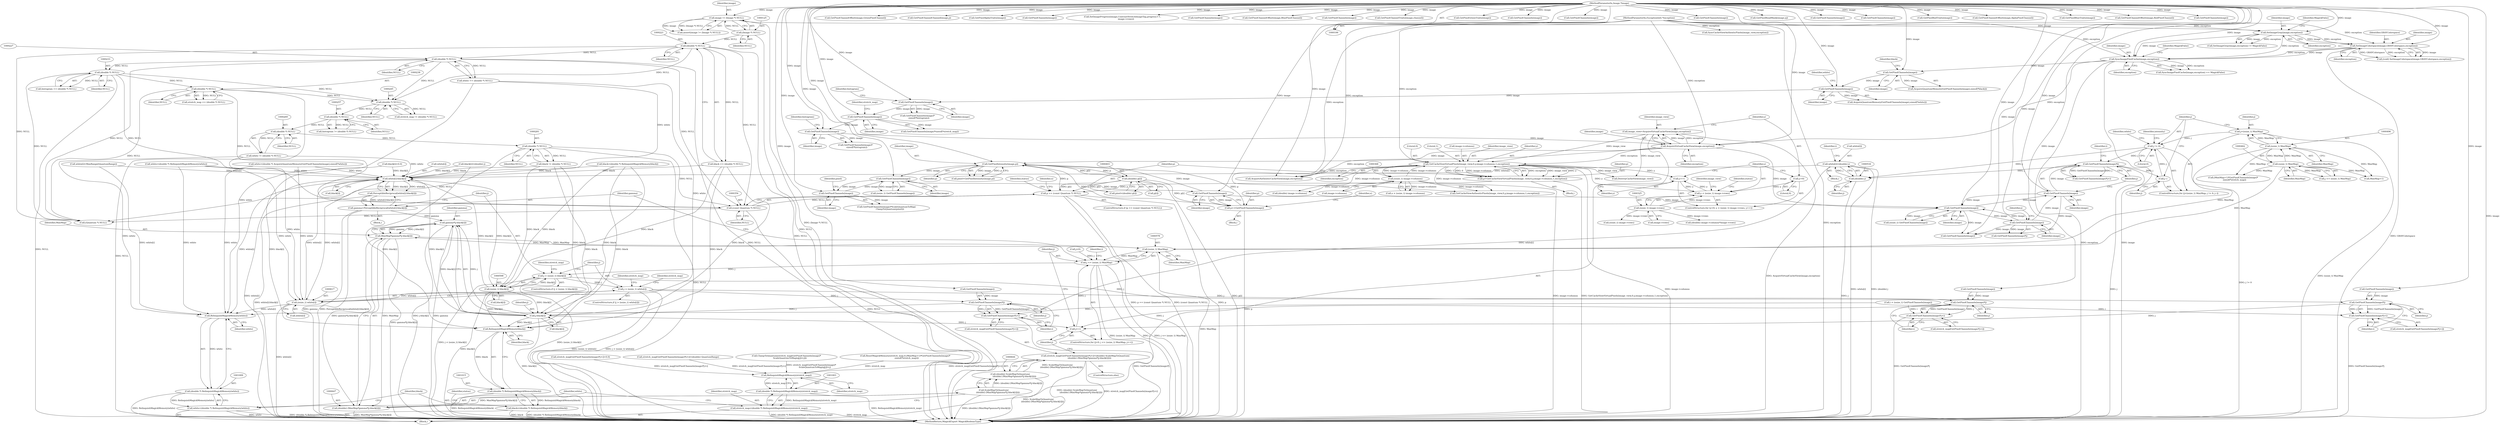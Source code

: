 digraph "0_ImageMagick_76401e172ea3a55182be2b8e2aca4d07270f6da6@array" {
"1000529" [label="(Call,white[i]=(double) j)"];
"1000533" [label="(Call,(double) j)"];
"1000498" [label="(Call,j != 0)"];
"1000493" [label="(Call,j=(ssize_t) MaxMap)"];
"1000495" [label="(Call,(ssize_t) MaxMap)"];
"1000461" [label="(Call,(ssize_t) MaxMap)"];
"1000501" [label="(Call,j--)"];
"1000509" [label="(Call,GetPixelChannels(image)*j)"];
"1000510" [label="(Call,GetPixelChannels(image))"];
"1000473" [label="(Call,GetPixelChannels(image))"];
"1000434" [label="(Call,GetPixelChannels(image))"];
"1000315" [label="(Call,AcquireVirtualCacheView(image,exception))"];
"1000308" [label="(Call,GetPixelChannels(image))"];
"1000211" [label="(Call,GetPixelChannels(image))"];
"1000197" [label="(Call,GetPixelChannels(image))"];
"1000183" [label="(Call,GetPixelChannels(image))"];
"1000173" [label="(Call,GetPixelChannels(image))"];
"1000162" [label="(Call,SyncImagePixelCache(image,exception))"];
"1000156" [label="(Call,SetImageColorspace(image,GRAYColorspace,exception))"];
"1000150" [label="(Call,SetImageGray(image,exception))"];
"1000122" [label="(Call,image != (Image *) NULL)"];
"1000107" [label="(MethodParameterIn,Image *image)"];
"1000124" [label="(Call,(Image *) NULL)"];
"1000110" [label="(MethodParameterIn,ExceptionInfo *exception)"];
"1000420" [label="(Call,GetPixelChannels(image))"];
"1000389" [label="(Call,GetPixelChannels(image))"];
"1000378" [label="(Call,GetPixelIntensity(image,p))"];
"1000402" [label="(Call,(double) p[i])"];
"1000351" [label="(Call,p == (const Quantum *) NULL)"];
"1000339" [label="(Call,p=GetCacheViewVirtualPixels(image_view,0,y,image->columns,1,exception))"];
"1000341" [label="(Call,GetCacheViewVirtualPixels(image_view,0,y,image->columns,1,exception))"];
"1000313" [label="(Call,image_view=AcquireVirtualCacheView(image,exception))"];
"1000322" [label="(Call,y < (ssize_t) image->rows)"];
"1000329" [label="(Call,y++)"];
"1000319" [label="(Call,y=0)"];
"1000324" [label="(Call,(ssize_t) image->rows)"];
"1000367" [label="(Call,(ssize_t) image->columns)"];
"1000353" [label="(Call,(const Quantum *) NULL)"];
"1000280" [label="(Call,(double *) NULL)"];
"1000268" [label="(Call,(double *) NULL)"];
"1000256" [label="(Call,(double *) NULL)"];
"1000244" [label="(Call,(double *) NULL)"];
"1000237" [label="(Call,(double *) NULL)"];
"1000232" [label="(Call,(double *) NULL)"];
"1000226" [label="(Call,(double *) NULL)"];
"1000220" [label="(Call,(double *) NULL)"];
"1000418" [label="(Call,p+=GetPixelChannels(image))"];
"1000412" [label="(Call,GetPixelChannels(image))"];
"1000587" [label="(Call,white[i]-black[i])"];
"1000586" [label="(Call,PerceptibleReciprocal(white[i]-black[i]))"];
"1000584" [label="(Call,gamma=PerceptibleReciprocal(white[i]-black[i]))"];
"1000650" [label="(Call,gamma*(j-black[i]))"];
"1000648" [label="(Call,MaxMap*gamma*(j-black[i]))"];
"1000577" [label="(Call,(ssize_t) MaxMap)"];
"1000575" [label="(Call,j <= (ssize_t) MaxMap)"];
"1000595" [label="(Call,j < (ssize_t) black[i])"];
"1000606" [label="(Call,GetPixelChannels(image)*j)"];
"1000580" [label="(Call,j++)"];
"1000605" [label="(Call,GetPixelChannels(image)*j+i)"];
"1000614" [label="(Call,j > (ssize_t) white[i])"];
"1000625" [label="(Call,GetPixelChannels(image)*j)"];
"1000624" [label="(Call,GetPixelChannels(image)*j+i)"];
"1000638" [label="(Call,GetPixelChannels(image)*j)"];
"1000637" [label="(Call,GetPixelChannels(image)*j+i)"];
"1000652" [label="(Call,j-black[i])"];
"1001016" [label="(Call,RelinquishMagickMemory(black))"];
"1001014" [label="(Call,(double *) RelinquishMagickMemory(black))"];
"1001012" [label="(Call,black=(double *) RelinquishMagickMemory(black))"];
"1000646" [label="(Call,(double) (MaxMap*gamma*(j-black[i])))"];
"1000645" [label="(Call,ScaleMapToQuantum(\n            (double) (MaxMap*gamma*(j-black[i]))))"];
"1000643" [label="(Call,(double) ScaleMapToQuantum(\n            (double) (MaxMap*gamma*(j-black[i]))))"];
"1000634" [label="(Call,stretch_map[GetPixelChannels(image)*j+i]=(double) ScaleMapToQuantum(\n            (double) (MaxMap*gamma*(j-black[i]))))"];
"1001004" [label="(Call,RelinquishMagickMemory(stretch_map))"];
"1001002" [label="(Call,(double *) RelinquishMagickMemory(stretch_map))"];
"1001000" [label="(Call,stretch_map=(double *) RelinquishMagickMemory(stretch_map))"];
"1000597" [label="(Call,(ssize_t) black[i])"];
"1000616" [label="(Call,(ssize_t) white[i])"];
"1001010" [label="(Call,RelinquishMagickMemory(white))"];
"1001008" [label="(Call,(double *) RelinquishMagickMemory(white))"];
"1001006" [label="(Call,white=(double *) RelinquishMagickMemory(white))"];
"1000726" [label="(Call,GetPixelChannelOffset(image,GreenPixelChannel))"];
"1000618" [label="(Call,white[i])"];
"1000321" [label="(Literal,0)"];
"1000473" [label="(Call,GetPixelChannels(image))"];
"1000222" [label="(Identifier,NULL)"];
"1000605" [label="(Call,GetPixelChannels(image)*j+i)"];
"1001002" [label="(Call,(double *) RelinquishMagickMemory(stretch_map))"];
"1000622" [label="(Call,stretch_map[GetPixelChannels(image)*j+i])"];
"1000461" [label="(Call,(ssize_t) MaxMap)"];
"1000312" [label="(Identifier,histogram)"];
"1000421" [label="(Identifier,image)"];
"1001010" [label="(Call,RelinquishMagickMemory(white))"];
"1000572" [label="(Call,j=0)"];
"1000373" [label="(Identifier,x)"];
"1000183" [label="(Call,GetPixelChannels(image))"];
"1000266" [label="(Call,white != (double *) NULL)"];
"1000544" [label="(Call,ResetMagickMemory(stretch_map,0,(MaxMap+1)*GetPixelChannels(image)*\n    sizeof(*stretch_map)))"];
"1000873" [label="(Call,(Quantum *) NULL)"];
"1000648" [label="(Call,MaxMap*gamma*(j-black[i]))"];
"1000634" [label="(Call,stretch_map[GetPixelChannels(image)*j+i]=(double) ScaleMapToQuantum(\n            (double) (MaxMap*gamma*(j-black[i]))))"];
"1000519" [label="(Call,(double) image->columns)"];
"1000369" [label="(Call,image->columns)"];
"1000924" [label="(Call,GetPixelChannelChannel(image,j))"];
"1000235" [label="(Call,stretch_map == (double *) NULL)"];
"1000561" [label="(Call,i < (ssize_t) GetPixelChannels(image))"];
"1000535" [label="(Identifier,j)"];
"1000446" [label="(Call,white[i]=MaxRange(QuantumRange))"];
"1000613" [label="(ControlStructure,if (j > (ssize_t) white[i]))"];
"1001000" [label="(Call,stretch_map=(double *) RelinquishMagickMemory(stretch_map))"];
"1000585" [label="(Identifier,gamma)"];
"1000110" [label="(MethodParameterIn,ExceptionInfo *exception)"];
"1000341" [label="(Call,GetCacheViewVirtualPixels(image_view,0,y,image->columns,1,exception))"];
"1000646" [label="(Call,(double) (MaxMap*gamma*(j-black[i])))"];
"1000432" [label="(Call,(ssize_t) GetPixelChannels(image))"];
"1000270" [label="(Identifier,NULL)"];
"1000309" [label="(Identifier,image)"];
"1000793" [label="(Call,GetPixelAlphaTraits(image))"];
"1000624" [label="(Call,GetPixelChannels(image)*j+i)"];
"1000529" [label="(Call,white[i]=(double) j)"];
"1000587" [label="(Call,white[i]-black[i])"];
"1000363" [label="(Identifier,x)"];
"1000513" [label="(Identifier,i)"];
"1000350" [label="(ControlStructure,if (p == (const Quantum *) NULL))"];
"1000172" [label="(Call,AcquireQuantumMemory(GetPixelChannels(image),sizeof(*black)))"];
"1000271" [label="(Call,white=(double *) RelinquishMagickMemory(white))"];
"1000595" [label="(Call,j < (ssize_t) black[i])"];
"1000211" [label="(Call,GetPixelChannels(image))"];
"1000435" [label="(Identifier,image)"];
"1000256" [label="(Call,(double *) NULL)"];
"1000230" [label="(Call,histogram == (double *) NULL)"];
"1000413" [label="(Identifier,image)"];
"1000606" [label="(Call,GetPixelChannels(image)*j)"];
"1001014" [label="(Call,(double *) RelinquishMagickMemory(black))"];
"1000565" [label="(Call,GetPixelChannels(image))"];
"1000981" [label="(Call,SetImageProgress(image,ContrastStretchImageTag,progress++,\n          image->rows))"];
"1000232" [label="(Call,(double *) NULL)"];
"1000280" [label="(Call,(double *) NULL)"];
"1000352" [label="(Identifier,p)"];
"1000916" [label="(Call,GetPixelChannels(image))"];
"1000568" [label="(Identifier,i)"];
"1000763" [label="(Call,GetPixelChannelOffset(image,BluePixelChannel))"];
"1000355" [label="(Identifier,NULL)"];
"1000314" [label="(Identifier,image_view)"];
"1000905" [label="(Call,GetPixelChannels(image))"];
"1000374" [label="(Block,)"];
"1000576" [label="(Identifier,j)"];
"1000500" [label="(Literal,0)"];
"1000547" [label="(Call,(MaxMap+1)*GetPixelChannels(image)*\n    sizeof(*stretch_map))"];
"1000390" [label="(Identifier,image)"];
"1000258" [label="(Identifier,NULL)"];
"1000642" [label="(Identifier,i)"];
"1001013" [label="(Identifier,black)"];
"1000582" [label="(Block,)"];
"1000412" [label="(Call,GetPixelChannels(image))"];
"1000930" [label="(Call,GetPixelChannelTraits(image,channel))"];
"1000282" [label="(Identifier,NULL)"];
"1000331" [label="(Block,)"];
"1000323" [label="(Identifier,y)"];
"1000239" [label="(Identifier,NULL)"];
"1000151" [label="(Identifier,image)"];
"1000597" [label="(Call,(ssize_t) black[i])"];
"1001020" [label="(MethodReturn,MagickExport MagickBooleanType)"];
"1000121" [label="(Call,assert(image != (Image *) NULL))"];
"1000719" [label="(Call,GetPixelGreenTraits(image))"];
"1000579" [label="(Identifier,MaxMap)"];
"1000603" [label="(Call,stretch_map[GetPixelChannels(image)*j+i])"];
"1000628" [label="(Identifier,j)"];
"1000637" [label="(Call,GetPixelChannels(image)*j+i)"];
"1000404" [label="(Call,p[i])"];
"1000459" [label="(Call,j <= (ssize_t) MaxMap)"];
"1000320" [label="(Identifier,y)"];
"1000962" [label="(Call,SyncCacheViewAuthenticPixels(image_view,exception))"];
"1000419" [label="(Identifier,p)"];
"1000343" [label="(Literal,0)"];
"1000318" [label="(ControlStructure,for (y=0; y < (ssize_t) image->rows; y++))"];
"1000246" [label="(Identifier,NULL)"];
"1000508" [label="(Call,GetPixelChannels(image)*j+i)"];
"1000316" [label="(Identifier,image)"];
"1000380" [label="(Identifier,p)"];
"1000348" [label="(Literal,1)"];
"1000493" [label="(Call,j=(ssize_t) MaxMap)"];
"1000387" [label="(Call,(ssize_t) GetPixelChannels(image))"];
"1000324" [label="(Call,(ssize_t) image->rows)"];
"1000322" [label="(Call,y < (ssize_t) image->rows)"];
"1000162" [label="(Call,SyncImagePixelCache(image,exception))"];
"1000111" [label="(Block,)"];
"1000609" [label="(Identifier,j)"];
"1000778" [label="(Call,GetPixelChannels(image))"];
"1000497" [label="(Identifier,MaxMap)"];
"1000165" [label="(Identifier,MagickFalse)"];
"1000215" [label="(Identifier,stretch_map)"];
"1000308" [label="(Call,GetPixelChannels(image))"];
"1000164" [label="(Identifier,exception)"];
"1000580" [label="(Call,j++)"];
"1000163" [label="(Identifier,image)"];
"1000533" [label="(Call,(double) j)"];
"1000342" [label="(Identifier,image_view)"];
"1000645" [label="(Call,ScaleMapToQuantum(\n            (double) (MaxMap*gamma*(j-black[i]))))"];
"1000437" [label="(Identifier,i)"];
"1000835" [label="(Call,AcquireAuthenticCacheView(image,exception))"];
"1000548" [label="(Call,MaxMap+1)"];
"1000317" [label="(Identifier,exception)"];
"1000177" [label="(Identifier,black)"];
"1000654" [label="(Call,black[i])"];
"1001001" [label="(Identifier,stretch_map)"];
"1000149" [label="(Call,SetImageGray(image,exception) != MagickFalse)"];
"1000463" [label="(Identifier,MaxMap)"];
"1000861" [label="(Call,GetCacheViewAuthenticPixels(image_view,0,y,image->columns,1,exception))"];
"1000242" [label="(Call,stretch_map != (double *) NULL)"];
"1000244" [label="(Call,(double *) NULL)"];
"1000402" [label="(Call,(double) p[i])"];
"1001007" [label="(Identifier,white)"];
"1000498" [label="(Call,j != 0)"];
"1000704" [label="(Call,GetPixelChannels(image))"];
"1000349" [label="(Identifier,exception)"];
"1000423" [label="(Identifier,image_view)"];
"1000411" [label="(Call,GetPixelChannels(image)*ScaleQuantumToMap(\n          ClampToQuantum(pixel)))"];
"1000472" [label="(Call,GetPixelChannels(image)*j)"];
"1000571" [label="(ControlStructure,for (j=0; j <= (ssize_t) MaxMap; j++))"];
"1001012" [label="(Call,black=(double *) RelinquishMagickMemory(black))"];
"1001019" [label="(Identifier,status)"];
"1000254" [label="(Call,histogram != (double *) NULL)"];
"1000614" [label="(Call,j > (ssize_t) white[i])"];
"1000499" [label="(Identifier,j)"];
"1000636" [label="(Identifier,stretch_map)"];
"1000510" [label="(Call,GetPixelChannels(image))"];
"1000815" [label="(Call,GetPixelChannels(image))"];
"1000584" [label="(Call,gamma=PerceptibleReciprocal(white[i]-black[i]))"];
"1000400" [label="(Call,pixel=(double) p[i])"];
"1000530" [label="(Call,white[i])"];
"1000174" [label="(Identifier,image)"];
"1000158" [label="(Identifier,GRAYColorspace)"];
"1000639" [label="(Call,GetPixelChannels(image))"];
"1000898" [label="(Call,GetPixelReadMask(image,q))"];
"1000495" [label="(Call,(ssize_t) MaxMap)"];
"1000588" [label="(Call,white[i])"];
"1000650" [label="(Call,gamma*(j-black[i]))"];
"1000604" [label="(Identifier,stretch_map)"];
"1000353" [label="(Call,(const Quantum *) NULL)"];
"1000482" [label="(Call,black[i]=(double) j)"];
"1000492" [label="(ControlStructure,for (j=(ssize_t) MaxMap; j != 0; j--))"];
"1000416" [label="(Identifier,pixel)"];
"1000389" [label="(Call,GetPixelChannels(image))"];
"1000616" [label="(Call,(ssize_t) white[i])"];
"1000178" [label="(Call,white=(double *) AcquireQuantumMemory(GetPixelChannels(image),sizeof(*white)))"];
"1000124" [label="(Call,(Image *) NULL)"];
"1000552" [label="(Call,GetPixelChannels(image))"];
"1000641" [label="(Identifier,j)"];
"1001017" [label="(Identifier,black)"];
"1000958" [label="(Call,GetPixelChannels(image))"];
"1000340" [label="(Identifier,p)"];
"1000379" [label="(Identifier,image)"];
"1000633" [label="(ControlStructure,else)"];
"1000329" [label="(Call,y++)"];
"1000599" [label="(Call,black[i])"];
"1000226" [label="(Call,(double *) NULL)"];
"1000330" [label="(Identifier,y)"];
"1000643" [label="(Call,(double) ScaleMapToQuantum(\n            (double) (MaxMap*gamma*(j-black[i]))))"];
"1000581" [label="(Identifier,j)"];
"1000591" [label="(Call,black[i])"];
"1000596" [label="(Identifier,j)"];
"1000511" [label="(Identifier,image)"];
"1000586" [label="(Call,PerceptibleReciprocal(white[i]-black[i]))"];
"1000283" [label="(Call,black=(double *) RelinquishMagickMemory(black))"];
"1000210" [label="(Call,GetPixelChannels(image)*sizeof(*stretch_map))"];
"1000652" [label="(Call,j-black[i])"];
"1000577" [label="(Call,(ssize_t) MaxMap)"];
"1000635" [label="(Call,stretch_map[GetPixelChannels(image)*j+i])"];
"1001006" [label="(Call,white=(double *) RelinquishMagickMemory(white))"];
"1000278" [label="(Call,black != (double *) NULL)"];
"1000741" [label="(Call,GetPixelChannels(image))"];
"1000607" [label="(Call,GetPixelChannels(image))"];
"1000161" [label="(Call,SyncImagePixelCache(image,exception) == MagickFalse)"];
"1000602" [label="(Call,stretch_map[GetPixelChannels(image)*j+i]=0.0)"];
"1001016" [label="(Call,RelinquishMagickMemory(black))"];
"1000150" [label="(Call,SetImageGray(image,exception))"];
"1000122" [label="(Call,image != (Image *) NULL)"];
"1000365" [label="(Call,x < (ssize_t) image->columns)"];
"1000201" [label="(Identifier,histogram)"];
"1000319" [label="(Call,y=0)"];
"1000268" [label="(Call,(double *) NULL)"];
"1000474" [label="(Identifier,image)"];
"1000475" [label="(Identifier,j)"];
"1000509" [label="(Call,GetPixelChannels(image)*j)"];
"1000307" [label="(Call,GetPixelChannels(image)*\n    sizeof(*histogram))"];
"1000220" [label="(Call,(double *) NULL)"];
"1000518" [label="(Call,(double) image->columns*image->rows)"];
"1000153" [label="(Identifier,MagickFalse)"];
"1001008" [label="(Call,(double *) RelinquishMagickMemory(white))"];
"1000197" [label="(Call,GetPixelChannels(image))"];
"1000313" [label="(Call,image_view=AcquireVirtualCacheView(image,exception))"];
"1000505" [label="(Identifier,intensity)"];
"1000531" [label="(Identifier,white)"];
"1000157" [label="(Identifier,image)"];
"1000626" [label="(Call,GetPixelChannels(image))"];
"1000844" [label="(Call,(ssize_t) image->rows)"];
"1000123" [label="(Identifier,image)"];
"1000234" [label="(Identifier,NULL)"];
"1000358" [label="(Identifier,status)"];
"1000651" [label="(Identifier,gamma)"];
"1000621" [label="(Call,stretch_map[GetPixelChannels(image)*j+i]=(double) QuantumRange)"];
"1000638" [label="(Call,GetPixelChannels(image)*j)"];
"1000107" [label="(MethodParameterIn,Image *image)"];
"1000623" [label="(Identifier,stretch_map)"];
"1000512" [label="(Identifier,j)"];
"1000438" [label="(Block,)"];
"1000682" [label="(Call,GetPixelRedTraits(image))"];
"1000326" [label="(Call,image->rows)"];
"1000441" [label="(Call,black[i]=0.0)"];
"1000501" [label="(Call,j--)"];
"1000575" [label="(Call,j <= (ssize_t) MaxMap)"];
"1000212" [label="(Identifier,image)"];
"1000187" [label="(Identifier,white)"];
"1000649" [label="(Identifier,MaxMap)"];
"1000126" [label="(Identifier,NULL)"];
"1000629" [label="(Identifier,i)"];
"1000378" [label="(Call,GetPixelIntensity(image,p))"];
"1000159" [label="(Identifier,exception)"];
"1000367" [label="(Call,(ssize_t) image->columns)"];
"1000184" [label="(Identifier,image)"];
"1000345" [label="(Call,image->columns)"];
"1000218" [label="(Call,black == (double *) NULL)"];
"1000344" [label="(Identifier,y)"];
"1000420" [label="(Call,GetPixelChannels(image))"];
"1000315" [label="(Call,AcquireVirtualCacheView(image,exception))"];
"1001005" [label="(Identifier,stretch_map)"];
"1000800" [label="(Call,GetPixelChannelOffset(image,AlphaPixelChannel))"];
"1000336" [label="(Identifier,status)"];
"1000196" [label="(Call,GetPixelChannels(image)*\n    sizeof(*histogram))"];
"1000152" [label="(Identifier,exception)"];
"1000237" [label="(Call,(double *) NULL)"];
"1000228" [label="(Identifier,NULL)"];
"1000418" [label="(Call,p+=GetPixelChannels(image))"];
"1000944" [label="(Call,ClampToQuantum(stretch_map[GetPixelChannels(image)*\n          ScaleQuantumToMap(q[j])+j]))"];
"1000625" [label="(Call,GetPixelChannels(image)*j)"];
"1000615" [label="(Identifier,j)"];
"1000594" [label="(ControlStructure,if (j < (ssize_t) black[i]))"];
"1000502" [label="(Identifier,j)"];
"1000173" [label="(Call,GetPixelChannels(image))"];
"1000756" [label="(Call,GetPixelBlueTraits(image))"];
"1000182" [label="(Call,AcquireQuantumMemory(GetPixelChannels(image),sizeof(*white)))"];
"1000689" [label="(Call,GetPixelChannelOffset(image,RedPixelChannel))"];
"1000610" [label="(Identifier,i)"];
"1001004" [label="(Call,RelinquishMagickMemory(stretch_map))"];
"1000156" [label="(Call,SetImageColorspace(image,GRAYColorspace,exception))"];
"1001011" [label="(Identifier,white)"];
"1000224" [label="(Call,white == (double *) NULL)"];
"1000198" [label="(Identifier,image)"];
"1000949" [label="(Call,GetPixelChannels(image))"];
"1000653" [label="(Identifier,j)"];
"1000494" [label="(Identifier,j)"];
"1000339" [label="(Call,p=GetCacheViewVirtualPixels(image_view,0,y,image->columns,1,exception))"];
"1000424" [label="(Call,DestroyCacheView(image_view))"];
"1000434" [label="(Call,GetPixelChannels(image))"];
"1000154" [label="(Call,(void) SetImageColorspace(image,GRAYColorspace,exception))"];
"1000376" [label="(Call,pixel=GetPixelIntensity(image,p))"];
"1000351" [label="(Call,p == (const Quantum *) NULL)"];
"1000529" -> "1000438"  [label="AST: "];
"1000529" -> "1000533"  [label="CFG: "];
"1000530" -> "1000529"  [label="AST: "];
"1000533" -> "1000529"  [label="AST: "];
"1000437" -> "1000529"  [label="CFG: "];
"1000529" -> "1001020"  [label="DDG: (double) j"];
"1000529" -> "1001020"  [label="DDG: white[i]"];
"1000533" -> "1000529"  [label="DDG: j"];
"1000529" -> "1000587"  [label="DDG: white[i]"];
"1000529" -> "1001010"  [label="DDG: white[i]"];
"1000533" -> "1000535"  [label="CFG: "];
"1000534" -> "1000533"  [label="AST: "];
"1000535" -> "1000533"  [label="AST: "];
"1000533" -> "1001020"  [label="DDG: j"];
"1000498" -> "1000533"  [label="DDG: j"];
"1000509" -> "1000533"  [label="DDG: j"];
"1000498" -> "1000492"  [label="AST: "];
"1000498" -> "1000500"  [label="CFG: "];
"1000499" -> "1000498"  [label="AST: "];
"1000500" -> "1000498"  [label="AST: "];
"1000505" -> "1000498"  [label="CFG: "];
"1000531" -> "1000498"  [label="CFG: "];
"1000498" -> "1001020"  [label="DDG: j != 0"];
"1000493" -> "1000498"  [label="DDG: j"];
"1000501" -> "1000498"  [label="DDG: j"];
"1000498" -> "1000509"  [label="DDG: j"];
"1000493" -> "1000492"  [label="AST: "];
"1000493" -> "1000495"  [label="CFG: "];
"1000494" -> "1000493"  [label="AST: "];
"1000495" -> "1000493"  [label="AST: "];
"1000499" -> "1000493"  [label="CFG: "];
"1000493" -> "1001020"  [label="DDG: (ssize_t) MaxMap"];
"1000495" -> "1000493"  [label="DDG: MaxMap"];
"1000495" -> "1000497"  [label="CFG: "];
"1000496" -> "1000495"  [label="AST: "];
"1000497" -> "1000495"  [label="AST: "];
"1000495" -> "1000461"  [label="DDG: MaxMap"];
"1000461" -> "1000495"  [label="DDG: MaxMap"];
"1000495" -> "1000547"  [label="DDG: MaxMap"];
"1000495" -> "1000548"  [label="DDG: MaxMap"];
"1000495" -> "1000577"  [label="DDG: MaxMap"];
"1000461" -> "1000459"  [label="AST: "];
"1000461" -> "1000463"  [label="CFG: "];
"1000462" -> "1000461"  [label="AST: "];
"1000463" -> "1000461"  [label="AST: "];
"1000459" -> "1000461"  [label="CFG: "];
"1000461" -> "1000459"  [label="DDG: MaxMap"];
"1000461" -> "1000547"  [label="DDG: MaxMap"];
"1000461" -> "1000548"  [label="DDG: MaxMap"];
"1000461" -> "1000577"  [label="DDG: MaxMap"];
"1000501" -> "1000492"  [label="AST: "];
"1000501" -> "1000502"  [label="CFG: "];
"1000502" -> "1000501"  [label="AST: "];
"1000499" -> "1000501"  [label="CFG: "];
"1000509" -> "1000501"  [label="DDG: j"];
"1000509" -> "1000508"  [label="AST: "];
"1000509" -> "1000512"  [label="CFG: "];
"1000510" -> "1000509"  [label="AST: "];
"1000512" -> "1000509"  [label="AST: "];
"1000513" -> "1000509"  [label="CFG: "];
"1000509" -> "1001020"  [label="DDG: j"];
"1000509" -> "1000508"  [label="DDG: GetPixelChannels(image)"];
"1000509" -> "1000508"  [label="DDG: j"];
"1000510" -> "1000509"  [label="DDG: image"];
"1000510" -> "1000511"  [label="CFG: "];
"1000511" -> "1000510"  [label="AST: "];
"1000512" -> "1000510"  [label="CFG: "];
"1000510" -> "1000434"  [label="DDG: image"];
"1000473" -> "1000510"  [label="DDG: image"];
"1000434" -> "1000510"  [label="DDG: image"];
"1000107" -> "1000510"  [label="DDG: image"];
"1000510" -> "1000552"  [label="DDG: image"];
"1000473" -> "1000472"  [label="AST: "];
"1000473" -> "1000474"  [label="CFG: "];
"1000474" -> "1000473"  [label="AST: "];
"1000475" -> "1000473"  [label="CFG: "];
"1000473" -> "1000434"  [label="DDG: image"];
"1000473" -> "1000472"  [label="DDG: image"];
"1000434" -> "1000473"  [label="DDG: image"];
"1000107" -> "1000473"  [label="DDG: image"];
"1000473" -> "1000552"  [label="DDG: image"];
"1000434" -> "1000432"  [label="AST: "];
"1000434" -> "1000435"  [label="CFG: "];
"1000435" -> "1000434"  [label="AST: "];
"1000432" -> "1000434"  [label="CFG: "];
"1000434" -> "1000432"  [label="DDG: image"];
"1000315" -> "1000434"  [label="DDG: image"];
"1000420" -> "1000434"  [label="DDG: image"];
"1000107" -> "1000434"  [label="DDG: image"];
"1000434" -> "1000552"  [label="DDG: image"];
"1000315" -> "1000313"  [label="AST: "];
"1000315" -> "1000317"  [label="CFG: "];
"1000316" -> "1000315"  [label="AST: "];
"1000317" -> "1000315"  [label="AST: "];
"1000313" -> "1000315"  [label="CFG: "];
"1000315" -> "1000313"  [label="DDG: image"];
"1000315" -> "1000313"  [label="DDG: exception"];
"1000308" -> "1000315"  [label="DDG: image"];
"1000107" -> "1000315"  [label="DDG: image"];
"1000162" -> "1000315"  [label="DDG: exception"];
"1000110" -> "1000315"  [label="DDG: exception"];
"1000315" -> "1000341"  [label="DDG: exception"];
"1000315" -> "1000378"  [label="DDG: image"];
"1000315" -> "1000835"  [label="DDG: exception"];
"1000308" -> "1000307"  [label="AST: "];
"1000308" -> "1000309"  [label="CFG: "];
"1000309" -> "1000308"  [label="AST: "];
"1000312" -> "1000308"  [label="CFG: "];
"1000308" -> "1000307"  [label="DDG: image"];
"1000211" -> "1000308"  [label="DDG: image"];
"1000107" -> "1000308"  [label="DDG: image"];
"1000211" -> "1000210"  [label="AST: "];
"1000211" -> "1000212"  [label="CFG: "];
"1000212" -> "1000211"  [label="AST: "];
"1000215" -> "1000211"  [label="CFG: "];
"1000211" -> "1000210"  [label="DDG: image"];
"1000197" -> "1000211"  [label="DDG: image"];
"1000107" -> "1000211"  [label="DDG: image"];
"1000197" -> "1000196"  [label="AST: "];
"1000197" -> "1000198"  [label="CFG: "];
"1000198" -> "1000197"  [label="AST: "];
"1000201" -> "1000197"  [label="CFG: "];
"1000197" -> "1000196"  [label="DDG: image"];
"1000183" -> "1000197"  [label="DDG: image"];
"1000107" -> "1000197"  [label="DDG: image"];
"1000183" -> "1000182"  [label="AST: "];
"1000183" -> "1000184"  [label="CFG: "];
"1000184" -> "1000183"  [label="AST: "];
"1000187" -> "1000183"  [label="CFG: "];
"1000183" -> "1000182"  [label="DDG: image"];
"1000173" -> "1000183"  [label="DDG: image"];
"1000107" -> "1000183"  [label="DDG: image"];
"1000173" -> "1000172"  [label="AST: "];
"1000173" -> "1000174"  [label="CFG: "];
"1000174" -> "1000173"  [label="AST: "];
"1000177" -> "1000173"  [label="CFG: "];
"1000173" -> "1000172"  [label="DDG: image"];
"1000162" -> "1000173"  [label="DDG: image"];
"1000107" -> "1000173"  [label="DDG: image"];
"1000162" -> "1000161"  [label="AST: "];
"1000162" -> "1000164"  [label="CFG: "];
"1000163" -> "1000162"  [label="AST: "];
"1000164" -> "1000162"  [label="AST: "];
"1000165" -> "1000162"  [label="CFG: "];
"1000162" -> "1001020"  [label="DDG: exception"];
"1000162" -> "1001020"  [label="DDG: image"];
"1000162" -> "1000161"  [label="DDG: image"];
"1000162" -> "1000161"  [label="DDG: exception"];
"1000156" -> "1000162"  [label="DDG: image"];
"1000156" -> "1000162"  [label="DDG: exception"];
"1000150" -> "1000162"  [label="DDG: image"];
"1000150" -> "1000162"  [label="DDG: exception"];
"1000107" -> "1000162"  [label="DDG: image"];
"1000110" -> "1000162"  [label="DDG: exception"];
"1000156" -> "1000154"  [label="AST: "];
"1000156" -> "1000159"  [label="CFG: "];
"1000157" -> "1000156"  [label="AST: "];
"1000158" -> "1000156"  [label="AST: "];
"1000159" -> "1000156"  [label="AST: "];
"1000154" -> "1000156"  [label="CFG: "];
"1000156" -> "1001020"  [label="DDG: GRAYColorspace"];
"1000156" -> "1000154"  [label="DDG: image"];
"1000156" -> "1000154"  [label="DDG: GRAYColorspace"];
"1000156" -> "1000154"  [label="DDG: exception"];
"1000150" -> "1000156"  [label="DDG: image"];
"1000150" -> "1000156"  [label="DDG: exception"];
"1000107" -> "1000156"  [label="DDG: image"];
"1000110" -> "1000156"  [label="DDG: exception"];
"1000150" -> "1000149"  [label="AST: "];
"1000150" -> "1000152"  [label="CFG: "];
"1000151" -> "1000150"  [label="AST: "];
"1000152" -> "1000150"  [label="AST: "];
"1000153" -> "1000150"  [label="CFG: "];
"1000150" -> "1000149"  [label="DDG: image"];
"1000150" -> "1000149"  [label="DDG: exception"];
"1000122" -> "1000150"  [label="DDG: image"];
"1000107" -> "1000150"  [label="DDG: image"];
"1000110" -> "1000150"  [label="DDG: exception"];
"1000122" -> "1000121"  [label="AST: "];
"1000122" -> "1000124"  [label="CFG: "];
"1000123" -> "1000122"  [label="AST: "];
"1000124" -> "1000122"  [label="AST: "];
"1000121" -> "1000122"  [label="CFG: "];
"1000122" -> "1001020"  [label="DDG: (Image *) NULL"];
"1000122" -> "1000121"  [label="DDG: image"];
"1000122" -> "1000121"  [label="DDG: (Image *) NULL"];
"1000107" -> "1000122"  [label="DDG: image"];
"1000124" -> "1000122"  [label="DDG: NULL"];
"1000107" -> "1000106"  [label="AST: "];
"1000107" -> "1001020"  [label="DDG: image"];
"1000107" -> "1000378"  [label="DDG: image"];
"1000107" -> "1000389"  [label="DDG: image"];
"1000107" -> "1000412"  [label="DDG: image"];
"1000107" -> "1000420"  [label="DDG: image"];
"1000107" -> "1000552"  [label="DDG: image"];
"1000107" -> "1000565"  [label="DDG: image"];
"1000107" -> "1000607"  [label="DDG: image"];
"1000107" -> "1000626"  [label="DDG: image"];
"1000107" -> "1000639"  [label="DDG: image"];
"1000107" -> "1000682"  [label="DDG: image"];
"1000107" -> "1000689"  [label="DDG: image"];
"1000107" -> "1000704"  [label="DDG: image"];
"1000107" -> "1000719"  [label="DDG: image"];
"1000107" -> "1000726"  [label="DDG: image"];
"1000107" -> "1000741"  [label="DDG: image"];
"1000107" -> "1000756"  [label="DDG: image"];
"1000107" -> "1000763"  [label="DDG: image"];
"1000107" -> "1000778"  [label="DDG: image"];
"1000107" -> "1000793"  [label="DDG: image"];
"1000107" -> "1000800"  [label="DDG: image"];
"1000107" -> "1000815"  [label="DDG: image"];
"1000107" -> "1000835"  [label="DDG: image"];
"1000107" -> "1000898"  [label="DDG: image"];
"1000107" -> "1000905"  [label="DDG: image"];
"1000107" -> "1000916"  [label="DDG: image"];
"1000107" -> "1000924"  [label="DDG: image"];
"1000107" -> "1000930"  [label="DDG: image"];
"1000107" -> "1000949"  [label="DDG: image"];
"1000107" -> "1000958"  [label="DDG: image"];
"1000107" -> "1000981"  [label="DDG: image"];
"1000124" -> "1000126"  [label="CFG: "];
"1000125" -> "1000124"  [label="AST: "];
"1000126" -> "1000124"  [label="AST: "];
"1000124" -> "1001020"  [label="DDG: NULL"];
"1000124" -> "1000220"  [label="DDG: NULL"];
"1000110" -> "1000106"  [label="AST: "];
"1000110" -> "1001020"  [label="DDG: exception"];
"1000110" -> "1000341"  [label="DDG: exception"];
"1000110" -> "1000835"  [label="DDG: exception"];
"1000110" -> "1000861"  [label="DDG: exception"];
"1000110" -> "1000962"  [label="DDG: exception"];
"1000420" -> "1000418"  [label="AST: "];
"1000420" -> "1000421"  [label="CFG: "];
"1000421" -> "1000420"  [label="AST: "];
"1000418" -> "1000420"  [label="CFG: "];
"1000420" -> "1000378"  [label="DDG: image"];
"1000420" -> "1000418"  [label="DDG: image"];
"1000389" -> "1000420"  [label="DDG: image"];
"1000389" -> "1000387"  [label="AST: "];
"1000389" -> "1000390"  [label="CFG: "];
"1000390" -> "1000389"  [label="AST: "];
"1000387" -> "1000389"  [label="CFG: "];
"1000389" -> "1000387"  [label="DDG: image"];
"1000378" -> "1000389"  [label="DDG: image"];
"1000412" -> "1000389"  [label="DDG: image"];
"1000389" -> "1000412"  [label="DDG: image"];
"1000378" -> "1000376"  [label="AST: "];
"1000378" -> "1000380"  [label="CFG: "];
"1000379" -> "1000378"  [label="AST: "];
"1000380" -> "1000378"  [label="AST: "];
"1000376" -> "1000378"  [label="CFG: "];
"1000378" -> "1000376"  [label="DDG: image"];
"1000378" -> "1000376"  [label="DDG: p"];
"1000402" -> "1000378"  [label="DDG: p[i]"];
"1000351" -> "1000378"  [label="DDG: p"];
"1000418" -> "1000378"  [label="DDG: p"];
"1000378" -> "1000402"  [label="DDG: p"];
"1000378" -> "1000418"  [label="DDG: p"];
"1000402" -> "1000400"  [label="AST: "];
"1000402" -> "1000404"  [label="CFG: "];
"1000403" -> "1000402"  [label="AST: "];
"1000404" -> "1000402"  [label="AST: "];
"1000400" -> "1000402"  [label="CFG: "];
"1000402" -> "1001020"  [label="DDG: p[i]"];
"1000402" -> "1000351"  [label="DDG: p[i]"];
"1000402" -> "1000400"  [label="DDG: p[i]"];
"1000402" -> "1000418"  [label="DDG: p[i]"];
"1000351" -> "1000350"  [label="AST: "];
"1000351" -> "1000353"  [label="CFG: "];
"1000352" -> "1000351"  [label="AST: "];
"1000353" -> "1000351"  [label="AST: "];
"1000358" -> "1000351"  [label="CFG: "];
"1000363" -> "1000351"  [label="CFG: "];
"1000351" -> "1001020"  [label="DDG: p == (const Quantum *) NULL"];
"1000351" -> "1001020"  [label="DDG: (const Quantum *) NULL"];
"1000351" -> "1001020"  [label="DDG: p"];
"1000339" -> "1000351"  [label="DDG: p"];
"1000353" -> "1000351"  [label="DDG: NULL"];
"1000339" -> "1000331"  [label="AST: "];
"1000339" -> "1000341"  [label="CFG: "];
"1000340" -> "1000339"  [label="AST: "];
"1000341" -> "1000339"  [label="AST: "];
"1000352" -> "1000339"  [label="CFG: "];
"1000339" -> "1001020"  [label="DDG: GetCacheViewVirtualPixels(image_view,0,y,image->columns,1,exception)"];
"1000341" -> "1000339"  [label="DDG: 0"];
"1000341" -> "1000339"  [label="DDG: exception"];
"1000341" -> "1000339"  [label="DDG: image_view"];
"1000341" -> "1000339"  [label="DDG: y"];
"1000341" -> "1000339"  [label="DDG: 1"];
"1000341" -> "1000339"  [label="DDG: image->columns"];
"1000341" -> "1000349"  [label="CFG: "];
"1000342" -> "1000341"  [label="AST: "];
"1000343" -> "1000341"  [label="AST: "];
"1000344" -> "1000341"  [label="AST: "];
"1000345" -> "1000341"  [label="AST: "];
"1000348" -> "1000341"  [label="AST: "];
"1000349" -> "1000341"  [label="AST: "];
"1000341" -> "1001020"  [label="DDG: image->columns"];
"1000341" -> "1000329"  [label="DDG: y"];
"1000313" -> "1000341"  [label="DDG: image_view"];
"1000322" -> "1000341"  [label="DDG: y"];
"1000367" -> "1000341"  [label="DDG: image->columns"];
"1000341" -> "1000367"  [label="DDG: image->columns"];
"1000341" -> "1000424"  [label="DDG: image_view"];
"1000341" -> "1000519"  [label="DDG: image->columns"];
"1000341" -> "1000835"  [label="DDG: exception"];
"1000341" -> "1000861"  [label="DDG: image->columns"];
"1000313" -> "1000111"  [label="AST: "];
"1000314" -> "1000313"  [label="AST: "];
"1000320" -> "1000313"  [label="CFG: "];
"1000313" -> "1001020"  [label="DDG: AcquireVirtualCacheView(image,exception)"];
"1000313" -> "1000424"  [label="DDG: image_view"];
"1000322" -> "1000318"  [label="AST: "];
"1000322" -> "1000324"  [label="CFG: "];
"1000323" -> "1000322"  [label="AST: "];
"1000324" -> "1000322"  [label="AST: "];
"1000336" -> "1000322"  [label="CFG: "];
"1000423" -> "1000322"  [label="CFG: "];
"1000329" -> "1000322"  [label="DDG: y"];
"1000319" -> "1000322"  [label="DDG: y"];
"1000324" -> "1000322"  [label="DDG: image->rows"];
"1000322" -> "1000329"  [label="DDG: y"];
"1000329" -> "1000318"  [label="AST: "];
"1000329" -> "1000330"  [label="CFG: "];
"1000330" -> "1000329"  [label="AST: "];
"1000323" -> "1000329"  [label="CFG: "];
"1000319" -> "1000318"  [label="AST: "];
"1000319" -> "1000321"  [label="CFG: "];
"1000320" -> "1000319"  [label="AST: "];
"1000321" -> "1000319"  [label="AST: "];
"1000323" -> "1000319"  [label="CFG: "];
"1000324" -> "1000326"  [label="CFG: "];
"1000325" -> "1000324"  [label="AST: "];
"1000326" -> "1000324"  [label="AST: "];
"1000324" -> "1000518"  [label="DDG: image->rows"];
"1000324" -> "1000844"  [label="DDG: image->rows"];
"1000367" -> "1000365"  [label="AST: "];
"1000367" -> "1000369"  [label="CFG: "];
"1000368" -> "1000367"  [label="AST: "];
"1000369" -> "1000367"  [label="AST: "];
"1000365" -> "1000367"  [label="CFG: "];
"1000367" -> "1001020"  [label="DDG: image->columns"];
"1000367" -> "1000365"  [label="DDG: image->columns"];
"1000367" -> "1000519"  [label="DDG: image->columns"];
"1000367" -> "1000861"  [label="DDG: image->columns"];
"1000353" -> "1000355"  [label="CFG: "];
"1000354" -> "1000353"  [label="AST: "];
"1000355" -> "1000353"  [label="AST: "];
"1000353" -> "1001020"  [label="DDG: NULL"];
"1000280" -> "1000353"  [label="DDG: NULL"];
"1000237" -> "1000353"  [label="DDG: NULL"];
"1000226" -> "1000353"  [label="DDG: NULL"];
"1000220" -> "1000353"  [label="DDG: NULL"];
"1000232" -> "1000353"  [label="DDG: NULL"];
"1000353" -> "1000873"  [label="DDG: NULL"];
"1000280" -> "1000278"  [label="AST: "];
"1000280" -> "1000282"  [label="CFG: "];
"1000281" -> "1000280"  [label="AST: "];
"1000282" -> "1000280"  [label="AST: "];
"1000278" -> "1000280"  [label="CFG: "];
"1000280" -> "1001020"  [label="DDG: NULL"];
"1000280" -> "1000278"  [label="DDG: NULL"];
"1000268" -> "1000280"  [label="DDG: NULL"];
"1000280" -> "1000873"  [label="DDG: NULL"];
"1000268" -> "1000266"  [label="AST: "];
"1000268" -> "1000270"  [label="CFG: "];
"1000269" -> "1000268"  [label="AST: "];
"1000270" -> "1000268"  [label="AST: "];
"1000266" -> "1000268"  [label="CFG: "];
"1000268" -> "1000266"  [label="DDG: NULL"];
"1000256" -> "1000268"  [label="DDG: NULL"];
"1000256" -> "1000254"  [label="AST: "];
"1000256" -> "1000258"  [label="CFG: "];
"1000257" -> "1000256"  [label="AST: "];
"1000258" -> "1000256"  [label="AST: "];
"1000254" -> "1000256"  [label="CFG: "];
"1000256" -> "1000254"  [label="DDG: NULL"];
"1000244" -> "1000256"  [label="DDG: NULL"];
"1000244" -> "1000242"  [label="AST: "];
"1000244" -> "1000246"  [label="CFG: "];
"1000245" -> "1000244"  [label="AST: "];
"1000246" -> "1000244"  [label="AST: "];
"1000242" -> "1000244"  [label="CFG: "];
"1000244" -> "1000242"  [label="DDG: NULL"];
"1000237" -> "1000244"  [label="DDG: NULL"];
"1000226" -> "1000244"  [label="DDG: NULL"];
"1000220" -> "1000244"  [label="DDG: NULL"];
"1000232" -> "1000244"  [label="DDG: NULL"];
"1000237" -> "1000235"  [label="AST: "];
"1000237" -> "1000239"  [label="CFG: "];
"1000238" -> "1000237"  [label="AST: "];
"1000239" -> "1000237"  [label="AST: "];
"1000235" -> "1000237"  [label="CFG: "];
"1000237" -> "1001020"  [label="DDG: NULL"];
"1000237" -> "1000235"  [label="DDG: NULL"];
"1000232" -> "1000237"  [label="DDG: NULL"];
"1000237" -> "1000873"  [label="DDG: NULL"];
"1000232" -> "1000230"  [label="AST: "];
"1000232" -> "1000234"  [label="CFG: "];
"1000233" -> "1000232"  [label="AST: "];
"1000234" -> "1000232"  [label="AST: "];
"1000230" -> "1000232"  [label="CFG: "];
"1000232" -> "1001020"  [label="DDG: NULL"];
"1000232" -> "1000230"  [label="DDG: NULL"];
"1000226" -> "1000232"  [label="DDG: NULL"];
"1000232" -> "1000873"  [label="DDG: NULL"];
"1000226" -> "1000224"  [label="AST: "];
"1000226" -> "1000228"  [label="CFG: "];
"1000227" -> "1000226"  [label="AST: "];
"1000228" -> "1000226"  [label="AST: "];
"1000224" -> "1000226"  [label="CFG: "];
"1000226" -> "1001020"  [label="DDG: NULL"];
"1000226" -> "1000224"  [label="DDG: NULL"];
"1000220" -> "1000226"  [label="DDG: NULL"];
"1000226" -> "1000873"  [label="DDG: NULL"];
"1000220" -> "1000218"  [label="AST: "];
"1000220" -> "1000222"  [label="CFG: "];
"1000221" -> "1000220"  [label="AST: "];
"1000222" -> "1000220"  [label="AST: "];
"1000218" -> "1000220"  [label="CFG: "];
"1000220" -> "1001020"  [label="DDG: NULL"];
"1000220" -> "1000218"  [label="DDG: NULL"];
"1000220" -> "1000873"  [label="DDG: NULL"];
"1000418" -> "1000374"  [label="AST: "];
"1000419" -> "1000418"  [label="AST: "];
"1000373" -> "1000418"  [label="CFG: "];
"1000418" -> "1001020"  [label="DDG: p"];
"1000412" -> "1000411"  [label="AST: "];
"1000412" -> "1000413"  [label="CFG: "];
"1000413" -> "1000412"  [label="AST: "];
"1000416" -> "1000412"  [label="CFG: "];
"1000412" -> "1000411"  [label="DDG: image"];
"1000587" -> "1000586"  [label="AST: "];
"1000587" -> "1000591"  [label="CFG: "];
"1000588" -> "1000587"  [label="AST: "];
"1000591" -> "1000587"  [label="AST: "];
"1000586" -> "1000587"  [label="CFG: "];
"1000587" -> "1001020"  [label="DDG: white[i]"];
"1000587" -> "1000586"  [label="DDG: white[i]"];
"1000587" -> "1000586"  [label="DDG: black[i]"];
"1000224" -> "1000587"  [label="DDG: white"];
"1000616" -> "1000587"  [label="DDG: white[i]"];
"1000178" -> "1000587"  [label="DDG: white"];
"1000266" -> "1000587"  [label="DDG: white"];
"1000446" -> "1000587"  [label="DDG: white[i]"];
"1000271" -> "1000587"  [label="DDG: white"];
"1000441" -> "1000587"  [label="DDG: black[i]"];
"1000597" -> "1000587"  [label="DDG: black[i]"];
"1000283" -> "1000587"  [label="DDG: black"];
"1000218" -> "1000587"  [label="DDG: black"];
"1000482" -> "1000587"  [label="DDG: black[i]"];
"1000652" -> "1000587"  [label="DDG: black[i]"];
"1000278" -> "1000587"  [label="DDG: black"];
"1000587" -> "1000597"  [label="DDG: black[i]"];
"1000587" -> "1000616"  [label="DDG: white[i]"];
"1000587" -> "1001010"  [label="DDG: white[i]"];
"1000586" -> "1000584"  [label="AST: "];
"1000584" -> "1000586"  [label="CFG: "];
"1000586" -> "1001020"  [label="DDG: white[i]-black[i]"];
"1000586" -> "1000584"  [label="DDG: white[i]-black[i]"];
"1000584" -> "1000582"  [label="AST: "];
"1000585" -> "1000584"  [label="AST: "];
"1000596" -> "1000584"  [label="CFG: "];
"1000584" -> "1001020"  [label="DDG: PerceptibleReciprocal(white[i]-black[i])"];
"1000584" -> "1001020"  [label="DDG: gamma"];
"1000584" -> "1000650"  [label="DDG: gamma"];
"1000650" -> "1000648"  [label="AST: "];
"1000650" -> "1000652"  [label="CFG: "];
"1000651" -> "1000650"  [label="AST: "];
"1000652" -> "1000650"  [label="AST: "];
"1000648" -> "1000650"  [label="CFG: "];
"1000650" -> "1001020"  [label="DDG: gamma"];
"1000650" -> "1001020"  [label="DDG: j-black[i]"];
"1000650" -> "1000648"  [label="DDG: gamma"];
"1000650" -> "1000648"  [label="DDG: j-black[i]"];
"1000652" -> "1000650"  [label="DDG: j"];
"1000652" -> "1000650"  [label="DDG: black[i]"];
"1000648" -> "1000646"  [label="AST: "];
"1000649" -> "1000648"  [label="AST: "];
"1000646" -> "1000648"  [label="CFG: "];
"1000648" -> "1001020"  [label="DDG: gamma*(j-black[i])"];
"1000648" -> "1000577"  [label="DDG: MaxMap"];
"1000648" -> "1000646"  [label="DDG: MaxMap"];
"1000648" -> "1000646"  [label="DDG: gamma*(j-black[i])"];
"1000577" -> "1000648"  [label="DDG: MaxMap"];
"1000577" -> "1000575"  [label="AST: "];
"1000577" -> "1000579"  [label="CFG: "];
"1000578" -> "1000577"  [label="AST: "];
"1000579" -> "1000577"  [label="AST: "];
"1000575" -> "1000577"  [label="CFG: "];
"1000577" -> "1001020"  [label="DDG: MaxMap"];
"1000577" -> "1000575"  [label="DDG: MaxMap"];
"1000575" -> "1000571"  [label="AST: "];
"1000576" -> "1000575"  [label="AST: "];
"1000585" -> "1000575"  [label="CFG: "];
"1000568" -> "1000575"  [label="CFG: "];
"1000575" -> "1001020"  [label="DDG: j <= (ssize_t) MaxMap"];
"1000575" -> "1001020"  [label="DDG: (ssize_t) MaxMap"];
"1000575" -> "1001020"  [label="DDG: j"];
"1000580" -> "1000575"  [label="DDG: j"];
"1000572" -> "1000575"  [label="DDG: j"];
"1000575" -> "1000595"  [label="DDG: j"];
"1000595" -> "1000594"  [label="AST: "];
"1000595" -> "1000597"  [label="CFG: "];
"1000596" -> "1000595"  [label="AST: "];
"1000597" -> "1000595"  [label="AST: "];
"1000604" -> "1000595"  [label="CFG: "];
"1000615" -> "1000595"  [label="CFG: "];
"1000595" -> "1001020"  [label="DDG: j < (ssize_t) black[i]"];
"1000595" -> "1001020"  [label="DDG: (ssize_t) black[i]"];
"1000597" -> "1000595"  [label="DDG: black[i]"];
"1000595" -> "1000606"  [label="DDG: j"];
"1000595" -> "1000614"  [label="DDG: j"];
"1000606" -> "1000605"  [label="AST: "];
"1000606" -> "1000609"  [label="CFG: "];
"1000607" -> "1000606"  [label="AST: "];
"1000609" -> "1000606"  [label="AST: "];
"1000610" -> "1000606"  [label="CFG: "];
"1000606" -> "1000580"  [label="DDG: j"];
"1000606" -> "1000605"  [label="DDG: GetPixelChannels(image)"];
"1000606" -> "1000605"  [label="DDG: j"];
"1000607" -> "1000606"  [label="DDG: image"];
"1000580" -> "1000571"  [label="AST: "];
"1000580" -> "1000581"  [label="CFG: "];
"1000581" -> "1000580"  [label="AST: "];
"1000576" -> "1000580"  [label="CFG: "];
"1000625" -> "1000580"  [label="DDG: j"];
"1000652" -> "1000580"  [label="DDG: j"];
"1000605" -> "1000603"  [label="AST: "];
"1000605" -> "1000610"  [label="CFG: "];
"1000610" -> "1000605"  [label="AST: "];
"1000603" -> "1000605"  [label="CFG: "];
"1000605" -> "1001020"  [label="DDG: GetPixelChannels(image)*j"];
"1000561" -> "1000605"  [label="DDG: i"];
"1000614" -> "1000613"  [label="AST: "];
"1000614" -> "1000616"  [label="CFG: "];
"1000615" -> "1000614"  [label="AST: "];
"1000616" -> "1000614"  [label="AST: "];
"1000623" -> "1000614"  [label="CFG: "];
"1000636" -> "1000614"  [label="CFG: "];
"1000614" -> "1001020"  [label="DDG: j > (ssize_t) white[i]"];
"1000614" -> "1001020"  [label="DDG: (ssize_t) white[i]"];
"1000616" -> "1000614"  [label="DDG: white[i]"];
"1000614" -> "1000625"  [label="DDG: j"];
"1000614" -> "1000638"  [label="DDG: j"];
"1000625" -> "1000624"  [label="AST: "];
"1000625" -> "1000628"  [label="CFG: "];
"1000626" -> "1000625"  [label="AST: "];
"1000628" -> "1000625"  [label="AST: "];
"1000629" -> "1000625"  [label="CFG: "];
"1000625" -> "1000624"  [label="DDG: GetPixelChannels(image)"];
"1000625" -> "1000624"  [label="DDG: j"];
"1000626" -> "1000625"  [label="DDG: image"];
"1000624" -> "1000622"  [label="AST: "];
"1000624" -> "1000629"  [label="CFG: "];
"1000629" -> "1000624"  [label="AST: "];
"1000622" -> "1000624"  [label="CFG: "];
"1000624" -> "1001020"  [label="DDG: GetPixelChannels(image)*j"];
"1000561" -> "1000624"  [label="DDG: i"];
"1000638" -> "1000637"  [label="AST: "];
"1000638" -> "1000641"  [label="CFG: "];
"1000639" -> "1000638"  [label="AST: "];
"1000641" -> "1000638"  [label="AST: "];
"1000642" -> "1000638"  [label="CFG: "];
"1000638" -> "1000637"  [label="DDG: GetPixelChannels(image)"];
"1000638" -> "1000637"  [label="DDG: j"];
"1000639" -> "1000638"  [label="DDG: image"];
"1000638" -> "1000652"  [label="DDG: j"];
"1000637" -> "1000635"  [label="AST: "];
"1000637" -> "1000642"  [label="CFG: "];
"1000642" -> "1000637"  [label="AST: "];
"1000635" -> "1000637"  [label="CFG: "];
"1000637" -> "1001020"  [label="DDG: GetPixelChannels(image)*j"];
"1000561" -> "1000637"  [label="DDG: i"];
"1000652" -> "1000654"  [label="CFG: "];
"1000653" -> "1000652"  [label="AST: "];
"1000654" -> "1000652"  [label="AST: "];
"1000652" -> "1001020"  [label="DDG: black[i]"];
"1000597" -> "1000652"  [label="DDG: black[i]"];
"1000283" -> "1000652"  [label="DDG: black"];
"1000218" -> "1000652"  [label="DDG: black"];
"1000278" -> "1000652"  [label="DDG: black"];
"1000652" -> "1001016"  [label="DDG: black[i]"];
"1001016" -> "1001014"  [label="AST: "];
"1001016" -> "1001017"  [label="CFG: "];
"1001017" -> "1001016"  [label="AST: "];
"1001014" -> "1001016"  [label="CFG: "];
"1001016" -> "1001014"  [label="DDG: black"];
"1000441" -> "1001016"  [label="DDG: black[i]"];
"1000597" -> "1001016"  [label="DDG: black[i]"];
"1000283" -> "1001016"  [label="DDG: black"];
"1000218" -> "1001016"  [label="DDG: black"];
"1000482" -> "1001016"  [label="DDG: black[i]"];
"1000278" -> "1001016"  [label="DDG: black"];
"1001014" -> "1001012"  [label="AST: "];
"1001015" -> "1001014"  [label="AST: "];
"1001012" -> "1001014"  [label="CFG: "];
"1001014" -> "1001020"  [label="DDG: RelinquishMagickMemory(black)"];
"1001014" -> "1001012"  [label="DDG: RelinquishMagickMemory(black)"];
"1001012" -> "1000111"  [label="AST: "];
"1001013" -> "1001012"  [label="AST: "];
"1001019" -> "1001012"  [label="CFG: "];
"1001012" -> "1001020"  [label="DDG: black"];
"1001012" -> "1001020"  [label="DDG: (double *) RelinquishMagickMemory(black)"];
"1000646" -> "1000645"  [label="AST: "];
"1000647" -> "1000646"  [label="AST: "];
"1000645" -> "1000646"  [label="CFG: "];
"1000646" -> "1001020"  [label="DDG: MaxMap*gamma*(j-black[i])"];
"1000646" -> "1000645"  [label="DDG: MaxMap*gamma*(j-black[i])"];
"1000645" -> "1000643"  [label="AST: "];
"1000643" -> "1000645"  [label="CFG: "];
"1000645" -> "1001020"  [label="DDG: (double) (MaxMap*gamma*(j-black[i]))"];
"1000645" -> "1000643"  [label="DDG: (double) (MaxMap*gamma*(j-black[i]))"];
"1000643" -> "1000634"  [label="AST: "];
"1000644" -> "1000643"  [label="AST: "];
"1000634" -> "1000643"  [label="CFG: "];
"1000643" -> "1001020"  [label="DDG: ScaleMapToQuantum(\n            (double) (MaxMap*gamma*(j-black[i])))"];
"1000643" -> "1000634"  [label="DDG: ScaleMapToQuantum(\n            (double) (MaxMap*gamma*(j-black[i])))"];
"1000634" -> "1000633"  [label="AST: "];
"1000635" -> "1000634"  [label="AST: "];
"1000581" -> "1000634"  [label="CFG: "];
"1000634" -> "1001020"  [label="DDG: (double) ScaleMapToQuantum(\n            (double) (MaxMap*gamma*(j-black[i])))"];
"1000634" -> "1001020"  [label="DDG: stretch_map[GetPixelChannels(image)*j+i]"];
"1000634" -> "1001004"  [label="DDG: stretch_map[GetPixelChannels(image)*j+i]"];
"1001004" -> "1001002"  [label="AST: "];
"1001004" -> "1001005"  [label="CFG: "];
"1001005" -> "1001004"  [label="AST: "];
"1001002" -> "1001004"  [label="CFG: "];
"1001004" -> "1001002"  [label="DDG: stretch_map"];
"1000621" -> "1001004"  [label="DDG: stretch_map[GetPixelChannels(image)*j+i]"];
"1000944" -> "1001004"  [label="DDG: stretch_map[GetPixelChannels(image)*\n          ScaleQuantumToMap(q[j])+j]"];
"1000544" -> "1001004"  [label="DDG: stretch_map"];
"1000602" -> "1001004"  [label="DDG: stretch_map[GetPixelChannels(image)*j+i]"];
"1001002" -> "1001000"  [label="AST: "];
"1001003" -> "1001002"  [label="AST: "];
"1001000" -> "1001002"  [label="CFG: "];
"1001002" -> "1001020"  [label="DDG: RelinquishMagickMemory(stretch_map)"];
"1001002" -> "1001000"  [label="DDG: RelinquishMagickMemory(stretch_map)"];
"1001000" -> "1000111"  [label="AST: "];
"1001001" -> "1001000"  [label="AST: "];
"1001007" -> "1001000"  [label="CFG: "];
"1001000" -> "1001020"  [label="DDG: stretch_map"];
"1001000" -> "1001020"  [label="DDG: (double *) RelinquishMagickMemory(stretch_map)"];
"1000597" -> "1000599"  [label="CFG: "];
"1000598" -> "1000597"  [label="AST: "];
"1000599" -> "1000597"  [label="AST: "];
"1000597" -> "1001020"  [label="DDG: black[i]"];
"1000283" -> "1000597"  [label="DDG: black"];
"1000218" -> "1000597"  [label="DDG: black"];
"1000278" -> "1000597"  [label="DDG: black"];
"1000616" -> "1000618"  [label="CFG: "];
"1000617" -> "1000616"  [label="AST: "];
"1000618" -> "1000616"  [label="AST: "];
"1000616" -> "1001020"  [label="DDG: white[i]"];
"1000224" -> "1000616"  [label="DDG: white"];
"1000178" -> "1000616"  [label="DDG: white"];
"1000266" -> "1000616"  [label="DDG: white"];
"1000271" -> "1000616"  [label="DDG: white"];
"1000616" -> "1001010"  [label="DDG: white[i]"];
"1001010" -> "1001008"  [label="AST: "];
"1001010" -> "1001011"  [label="CFG: "];
"1001011" -> "1001010"  [label="AST: "];
"1001008" -> "1001010"  [label="CFG: "];
"1001010" -> "1001008"  [label="DDG: white"];
"1000224" -> "1001010"  [label="DDG: white"];
"1000178" -> "1001010"  [label="DDG: white"];
"1000266" -> "1001010"  [label="DDG: white"];
"1000446" -> "1001010"  [label="DDG: white[i]"];
"1000271" -> "1001010"  [label="DDG: white"];
"1001008" -> "1001006"  [label="AST: "];
"1001009" -> "1001008"  [label="AST: "];
"1001006" -> "1001008"  [label="CFG: "];
"1001008" -> "1001020"  [label="DDG: RelinquishMagickMemory(white)"];
"1001008" -> "1001006"  [label="DDG: RelinquishMagickMemory(white)"];
"1001006" -> "1000111"  [label="AST: "];
"1001007" -> "1001006"  [label="AST: "];
"1001013" -> "1001006"  [label="CFG: "];
"1001006" -> "1001020"  [label="DDG: (double *) RelinquishMagickMemory(white)"];
"1001006" -> "1001020"  [label="DDG: white"];
}
